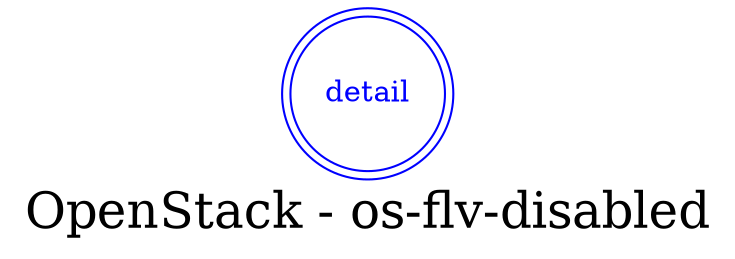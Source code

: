 digraph LexiconGraph {
graph[label="OpenStack - os-flv-disabled", fontsize=24]
splines=true
"detail" [color=blue, fontcolor=blue, shape=doublecircle]
}
